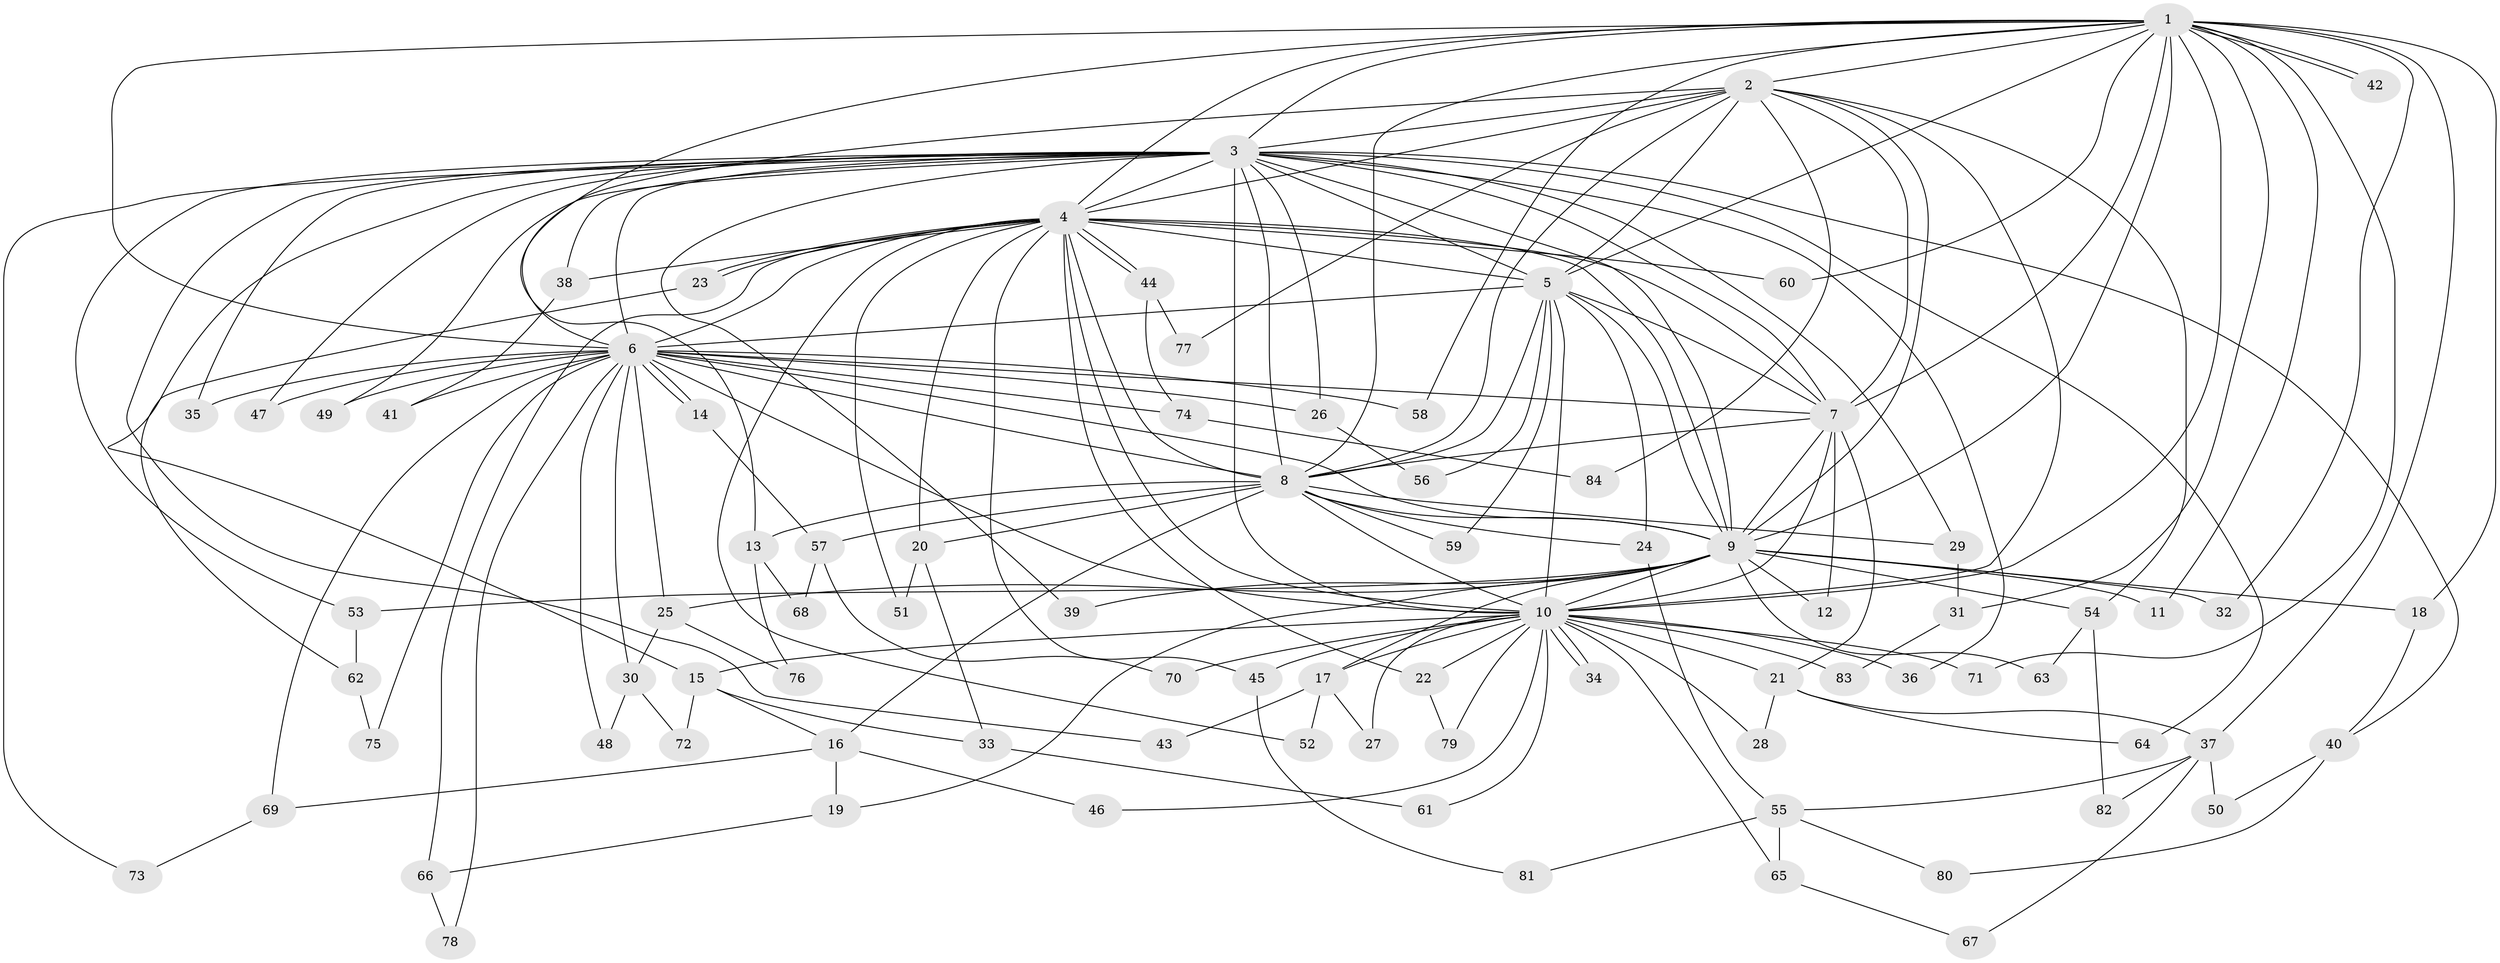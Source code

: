 // coarse degree distribution, {16: 0.04918032786885246, 10: 0.01639344262295082, 22: 0.01639344262295082, 20: 0.01639344262295082, 23: 0.03278688524590164, 2: 0.47540983606557374, 4: 0.09836065573770492, 5: 0.04918032786885246, 3: 0.21311475409836064, 6: 0.03278688524590164}
// Generated by graph-tools (version 1.1) at 2025/23/03/03/25 07:23:43]
// undirected, 84 vertices, 193 edges
graph export_dot {
graph [start="1"]
  node [color=gray90,style=filled];
  1;
  2;
  3;
  4;
  5;
  6;
  7;
  8;
  9;
  10;
  11;
  12;
  13;
  14;
  15;
  16;
  17;
  18;
  19;
  20;
  21;
  22;
  23;
  24;
  25;
  26;
  27;
  28;
  29;
  30;
  31;
  32;
  33;
  34;
  35;
  36;
  37;
  38;
  39;
  40;
  41;
  42;
  43;
  44;
  45;
  46;
  47;
  48;
  49;
  50;
  51;
  52;
  53;
  54;
  55;
  56;
  57;
  58;
  59;
  60;
  61;
  62;
  63;
  64;
  65;
  66;
  67;
  68;
  69;
  70;
  71;
  72;
  73;
  74;
  75;
  76;
  77;
  78;
  79;
  80;
  81;
  82;
  83;
  84;
  1 -- 2;
  1 -- 3;
  1 -- 4;
  1 -- 5;
  1 -- 6;
  1 -- 7;
  1 -- 8;
  1 -- 9;
  1 -- 10;
  1 -- 11;
  1 -- 13;
  1 -- 18;
  1 -- 31;
  1 -- 32;
  1 -- 37;
  1 -- 42;
  1 -- 42;
  1 -- 58;
  1 -- 60;
  1 -- 71;
  2 -- 3;
  2 -- 4;
  2 -- 5;
  2 -- 6;
  2 -- 7;
  2 -- 8;
  2 -- 9;
  2 -- 10;
  2 -- 54;
  2 -- 77;
  2 -- 84;
  3 -- 4;
  3 -- 5;
  3 -- 6;
  3 -- 7;
  3 -- 8;
  3 -- 9;
  3 -- 10;
  3 -- 15;
  3 -- 26;
  3 -- 29;
  3 -- 35;
  3 -- 36;
  3 -- 38;
  3 -- 39;
  3 -- 40;
  3 -- 43;
  3 -- 47;
  3 -- 49;
  3 -- 53;
  3 -- 64;
  3 -- 73;
  4 -- 5;
  4 -- 6;
  4 -- 7;
  4 -- 8;
  4 -- 9;
  4 -- 10;
  4 -- 20;
  4 -- 22;
  4 -- 23;
  4 -- 23;
  4 -- 38;
  4 -- 44;
  4 -- 44;
  4 -- 45;
  4 -- 51;
  4 -- 52;
  4 -- 60;
  4 -- 66;
  5 -- 6;
  5 -- 7;
  5 -- 8;
  5 -- 9;
  5 -- 10;
  5 -- 24;
  5 -- 56;
  5 -- 59;
  6 -- 7;
  6 -- 8;
  6 -- 9;
  6 -- 10;
  6 -- 14;
  6 -- 14;
  6 -- 25;
  6 -- 26;
  6 -- 30;
  6 -- 35;
  6 -- 41;
  6 -- 47;
  6 -- 48;
  6 -- 49;
  6 -- 58;
  6 -- 69;
  6 -- 74;
  6 -- 75;
  6 -- 78;
  7 -- 8;
  7 -- 9;
  7 -- 10;
  7 -- 12;
  7 -- 21;
  8 -- 9;
  8 -- 10;
  8 -- 13;
  8 -- 16;
  8 -- 20;
  8 -- 24;
  8 -- 29;
  8 -- 57;
  8 -- 59;
  9 -- 10;
  9 -- 11;
  9 -- 12;
  9 -- 17;
  9 -- 18;
  9 -- 19;
  9 -- 25;
  9 -- 32;
  9 -- 39;
  9 -- 53;
  9 -- 54;
  9 -- 63;
  10 -- 15;
  10 -- 17;
  10 -- 21;
  10 -- 22;
  10 -- 27;
  10 -- 28;
  10 -- 34;
  10 -- 34;
  10 -- 36;
  10 -- 45;
  10 -- 46;
  10 -- 61;
  10 -- 65;
  10 -- 70;
  10 -- 71;
  10 -- 79;
  10 -- 83;
  13 -- 68;
  13 -- 76;
  14 -- 57;
  15 -- 16;
  15 -- 33;
  15 -- 72;
  16 -- 19;
  16 -- 46;
  16 -- 69;
  17 -- 27;
  17 -- 43;
  17 -- 52;
  18 -- 40;
  19 -- 66;
  20 -- 33;
  20 -- 51;
  21 -- 28;
  21 -- 37;
  21 -- 64;
  22 -- 79;
  23 -- 62;
  24 -- 55;
  25 -- 30;
  25 -- 76;
  26 -- 56;
  29 -- 31;
  30 -- 48;
  30 -- 72;
  31 -- 83;
  33 -- 61;
  37 -- 50;
  37 -- 55;
  37 -- 67;
  37 -- 82;
  38 -- 41;
  40 -- 50;
  40 -- 80;
  44 -- 74;
  44 -- 77;
  45 -- 81;
  53 -- 62;
  54 -- 63;
  54 -- 82;
  55 -- 65;
  55 -- 80;
  55 -- 81;
  57 -- 68;
  57 -- 70;
  62 -- 75;
  65 -- 67;
  66 -- 78;
  69 -- 73;
  74 -- 84;
}
